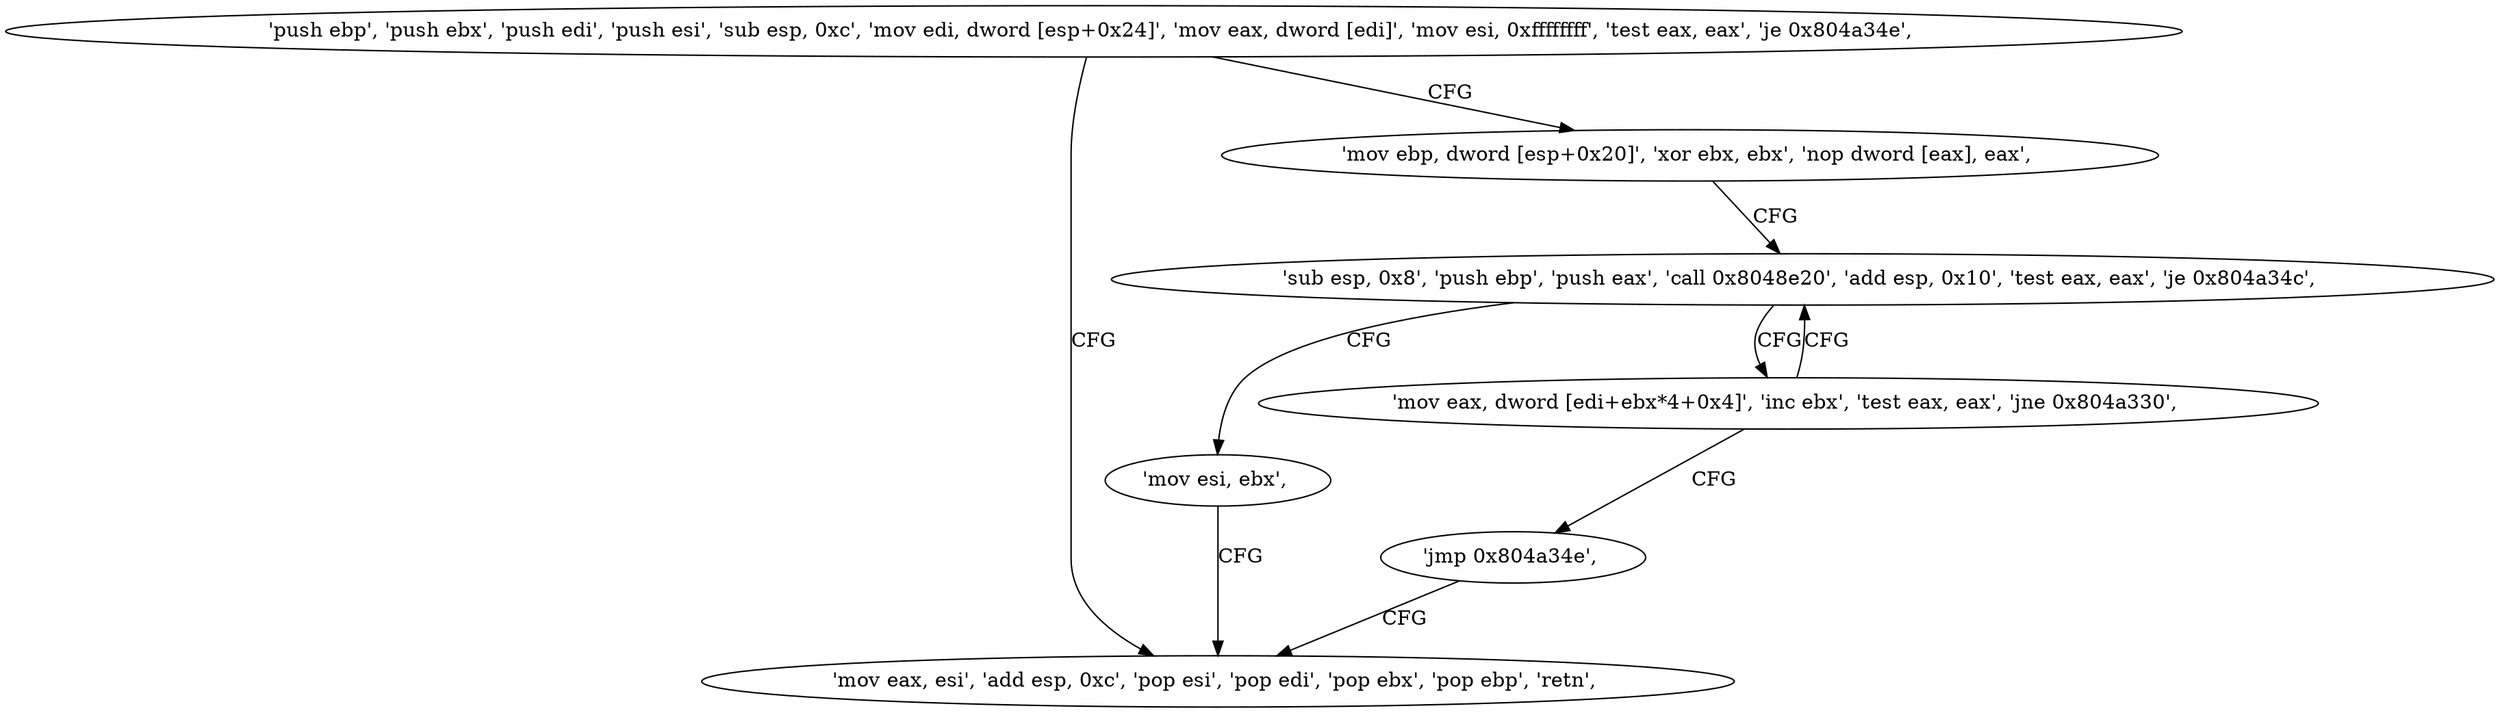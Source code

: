 digraph "func" {
"134521616" [label = "'push ebp', 'push ebx', 'push edi', 'push esi', 'sub esp, 0xc', 'mov edi, dword [esp+0x24]', 'mov eax, dword [edi]', 'mov esi, 0xffffffff', 'test eax, eax', 'je 0x804a34e', " ]
"134521678" [label = "'mov eax, esi', 'add esp, 0xc', 'pop esi', 'pop edi', 'pop ebx', 'pop ebp', 'retn', " ]
"134521638" [label = "'mov ebp, dword [esp+0x20]', 'xor ebx, ebx', 'nop dword [eax], eax', " ]
"134521648" [label = "'sub esp, 0x8', 'push ebp', 'push eax', 'call 0x8048e20', 'add esp, 0x10', 'test eax, eax', 'je 0x804a34c', " ]
"134521676" [label = "'mov esi, ebx', " ]
"134521665" [label = "'mov eax, dword [edi+ebx*4+0x4]', 'inc ebx', 'test eax, eax', 'jne 0x804a330', " ]
"134521674" [label = "'jmp 0x804a34e', " ]
"134521616" -> "134521678" [ label = "CFG" ]
"134521616" -> "134521638" [ label = "CFG" ]
"134521638" -> "134521648" [ label = "CFG" ]
"134521648" -> "134521676" [ label = "CFG" ]
"134521648" -> "134521665" [ label = "CFG" ]
"134521676" -> "134521678" [ label = "CFG" ]
"134521665" -> "134521648" [ label = "CFG" ]
"134521665" -> "134521674" [ label = "CFG" ]
"134521674" -> "134521678" [ label = "CFG" ]
}
